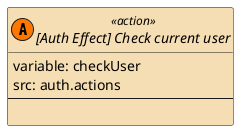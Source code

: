@startuml [Auth Effect] Check current user

set namespaceSeparator ::
skinparam class {
    BackgroundColor<<listen>> HoneyDew
    BackgroundColor<<action>> Wheat
    BackgroundColor<<dispatch>> Technology
}

interface "[Auth Effect] Check current user" << (A,#FF7700) action >> {
            variable: checkUser
            src: auth.actions
            --
            
        }

         

@enduml